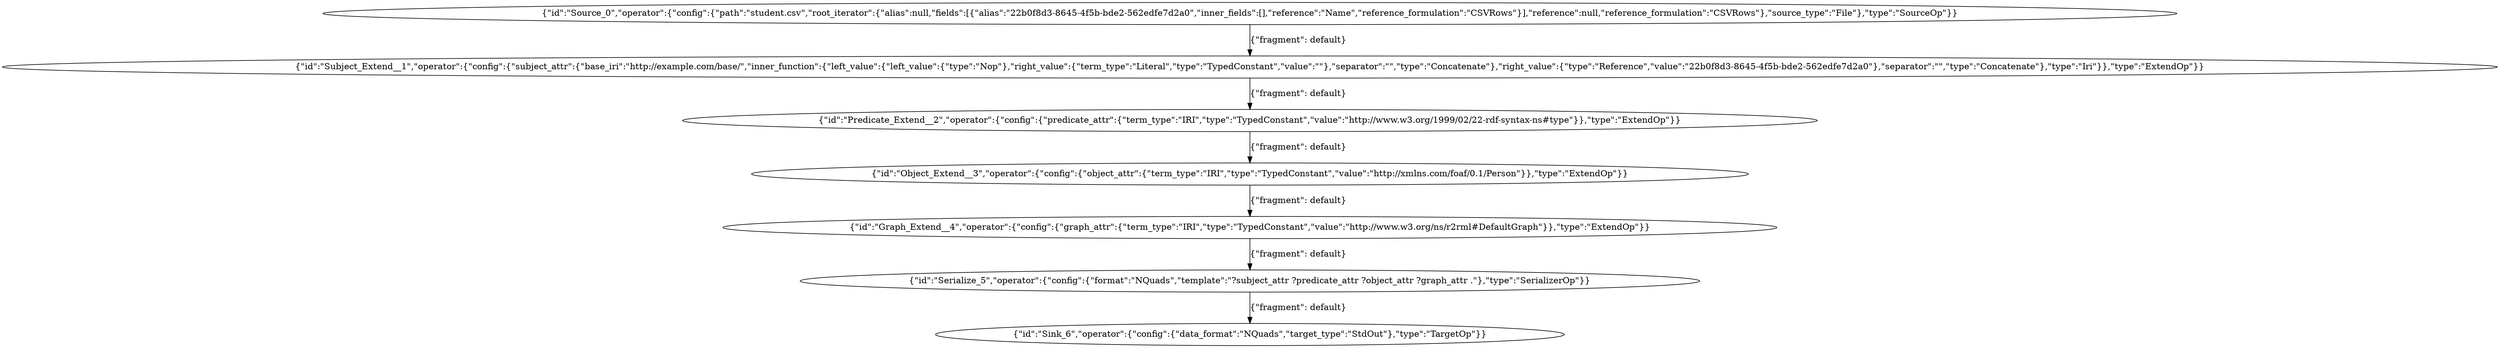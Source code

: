 digraph {
    0 [ label = "{\"id\":\"Source_0\",\"operator\":{\"config\":{\"path\":\"student.csv\",\"root_iterator\":{\"alias\":null,\"fields\":[{\"alias\":\"22b0f8d3-8645-4f5b-bde2-562edfe7d2a0\",\"inner_fields\":[],\"reference\":\"Name\",\"reference_formulation\":\"CSVRows\"}],\"reference\":null,\"reference_formulation\":\"CSVRows\"},\"source_type\":\"File\"},\"type\":\"SourceOp\"}}" ]
    1 [ label = "{\"id\":\"Subject_Extend__1\",\"operator\":{\"config\":{\"subject_attr\":{\"base_iri\":\"http://example.com/base/\",\"inner_function\":{\"left_value\":{\"left_value\":{\"type\":\"Nop\"},\"right_value\":{\"term_type\":\"Literal\",\"type\":\"TypedConstant\",\"value\":\"\"},\"separator\":\"\",\"type\":\"Concatenate\"},\"right_value\":{\"type\":\"Reference\",\"value\":\"22b0f8d3-8645-4f5b-bde2-562edfe7d2a0\"},\"separator\":\"\",\"type\":\"Concatenate\"},\"type\":\"Iri\"}},\"type\":\"ExtendOp\"}}" ]
    2 [ label = "{\"id\":\"Predicate_Extend__2\",\"operator\":{\"config\":{\"predicate_attr\":{\"term_type\":\"IRI\",\"type\":\"TypedConstant\",\"value\":\"http://www.w3.org/1999/02/22-rdf-syntax-ns#type\"}},\"type\":\"ExtendOp\"}}" ]
    3 [ label = "{\"id\":\"Object_Extend__3\",\"operator\":{\"config\":{\"object_attr\":{\"term_type\":\"IRI\",\"type\":\"TypedConstant\",\"value\":\"http://xmlns.com/foaf/0.1/Person\"}},\"type\":\"ExtendOp\"}}" ]
    4 [ label = "{\"id\":\"Graph_Extend__4\",\"operator\":{\"config\":{\"graph_attr\":{\"term_type\":\"IRI\",\"type\":\"TypedConstant\",\"value\":\"http://www.w3.org/ns/r2rml#DefaultGraph\"}},\"type\":\"ExtendOp\"}}" ]
    5 [ label = "{\"id\":\"Serialize_5\",\"operator\":{\"config\":{\"format\":\"NQuads\",\"template\":\"?subject_attr ?predicate_attr ?object_attr ?graph_attr .\"},\"type\":\"SerializerOp\"}}" ]
    6 [ label = "{\"id\":\"Sink_6\",\"operator\":{\"config\":{\"data_format\":\"NQuads\",\"target_type\":\"StdOut\"},\"type\":\"TargetOp\"}}" ]
    0 -> 1 [ label = "{\"fragment\": default}" ]
    1 -> 2 [ label = "{\"fragment\": default}" ]
    2 -> 3 [ label = "{\"fragment\": default}" ]
    3 -> 4 [ label = "{\"fragment\": default}" ]
    4 -> 5 [ label = "{\"fragment\": default}" ]
    5 -> 6 [ label = "{\"fragment\": default}" ]
}
